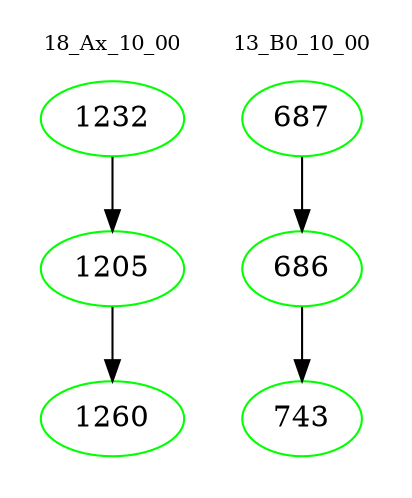 digraph{
subgraph cluster_0 {
color = white
label = "18_Ax_10_00";
fontsize=10;
T0_1232 [label="1232", color="green"]
T0_1232 -> T0_1205 [color="black"]
T0_1205 [label="1205", color="green"]
T0_1205 -> T0_1260 [color="black"]
T0_1260 [label="1260", color="green"]
}
subgraph cluster_1 {
color = white
label = "13_B0_10_00";
fontsize=10;
T1_687 [label="687", color="green"]
T1_687 -> T1_686 [color="black"]
T1_686 [label="686", color="green"]
T1_686 -> T1_743 [color="black"]
T1_743 [label="743", color="green"]
}
}
